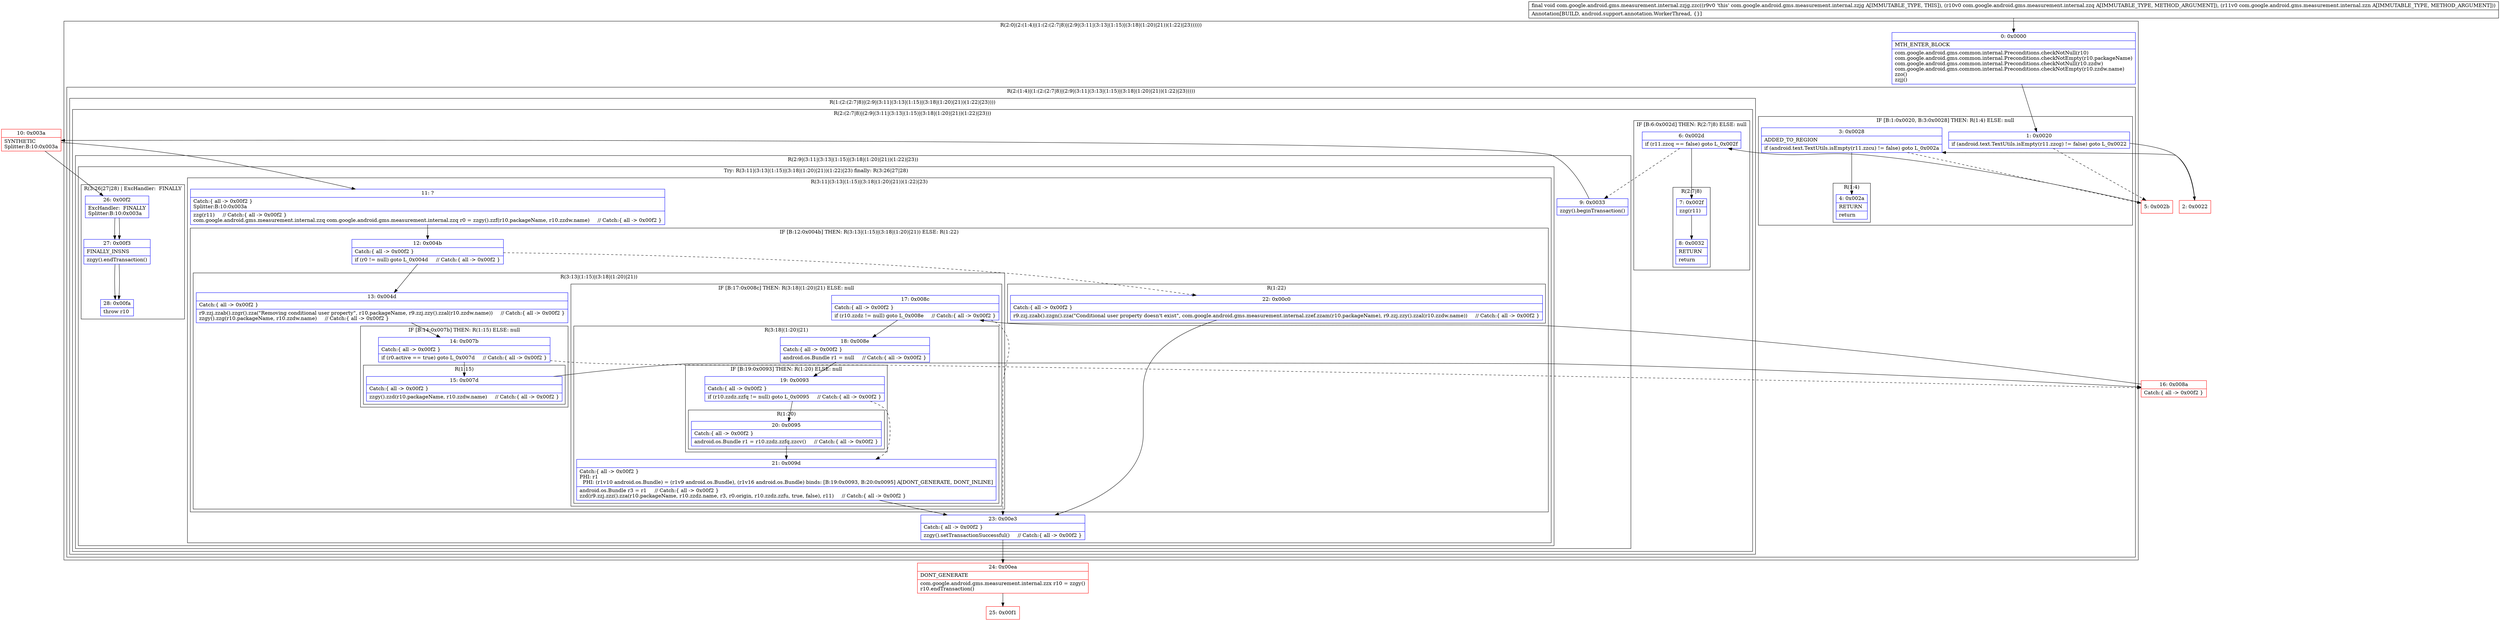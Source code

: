 digraph "CFG forcom.google.android.gms.measurement.internal.zzjg.zzc(Lcom\/google\/android\/gms\/measurement\/internal\/zzq;Lcom\/google\/android\/gms\/measurement\/internal\/zzn;)V" {
subgraph cluster_Region_702326802 {
label = "R(2:0|(2:(1:4)|(1:(2:(2:7|8)|(2:9|(3:11|(3:13|(1:15)|(3:18|(1:20)|21))(1:22)|23))))))";
node [shape=record,color=blue];
Node_0 [shape=record,label="{0\:\ 0x0000|MTH_ENTER_BLOCK\l|com.google.android.gms.common.internal.Preconditions.checkNotNull(r10)\lcom.google.android.gms.common.internal.Preconditions.checkNotEmpty(r10.packageName)\lcom.google.android.gms.common.internal.Preconditions.checkNotNull(r10.zzdw)\lcom.google.android.gms.common.internal.Preconditions.checkNotEmpty(r10.zzdw.name)\lzzo()\lzzjj()\l}"];
subgraph cluster_Region_1000700387 {
label = "R(2:(1:4)|(1:(2:(2:7|8)|(2:9|(3:11|(3:13|(1:15)|(3:18|(1:20)|21))(1:22)|23)))))";
node [shape=record,color=blue];
subgraph cluster_IfRegion_1171767756 {
label = "IF [B:1:0x0020, B:3:0x0028] THEN: R(1:4) ELSE: null";
node [shape=record,color=blue];
Node_1 [shape=record,label="{1\:\ 0x0020|if (android.text.TextUtils.isEmpty(r11.zzcg) != false) goto L_0x0022\l}"];
Node_3 [shape=record,label="{3\:\ 0x0028|ADDED_TO_REGION\l|if (android.text.TextUtils.isEmpty(r11.zzcu) != false) goto L_0x002a\l}"];
subgraph cluster_Region_1287474034 {
label = "R(1:4)";
node [shape=record,color=blue];
Node_4 [shape=record,label="{4\:\ 0x002a|RETURN\l|return\l}"];
}
}
subgraph cluster_Region_7206607 {
label = "R(1:(2:(2:7|8)|(2:9|(3:11|(3:13|(1:15)|(3:18|(1:20)|21))(1:22)|23))))";
node [shape=record,color=blue];
subgraph cluster_Region_270003520 {
label = "R(2:(2:7|8)|(2:9|(3:11|(3:13|(1:15)|(3:18|(1:20)|21))(1:22)|23)))";
node [shape=record,color=blue];
subgraph cluster_IfRegion_1807058735 {
label = "IF [B:6:0x002d] THEN: R(2:7|8) ELSE: null";
node [shape=record,color=blue];
Node_6 [shape=record,label="{6\:\ 0x002d|if (r11.zzcq == false) goto L_0x002f\l}"];
subgraph cluster_Region_1299556336 {
label = "R(2:7|8)";
node [shape=record,color=blue];
Node_7 [shape=record,label="{7\:\ 0x002f|zzg(r11)\l}"];
Node_8 [shape=record,label="{8\:\ 0x0032|RETURN\l|return\l}"];
}
}
subgraph cluster_Region_574745375 {
label = "R(2:9|(3:11|(3:13|(1:15)|(3:18|(1:20)|21))(1:22)|23))";
node [shape=record,color=blue];
Node_9 [shape=record,label="{9\:\ 0x0033|zzgy().beginTransaction()\l}"];
subgraph cluster_TryCatchRegion_219381754 {
label = "Try: R(3:11|(3:13|(1:15)|(3:18|(1:20)|21))(1:22)|23) finally: R(3:26|27|28)";
node [shape=record,color=blue];
subgraph cluster_Region_232561739 {
label = "R(3:11|(3:13|(1:15)|(3:18|(1:20)|21))(1:22)|23)";
node [shape=record,color=blue];
Node_11 [shape=record,label="{11\:\ ?|Catch:\{ all \-\> 0x00f2 \}\lSplitter:B:10:0x003a\l|zzg(r11)     \/\/ Catch:\{ all \-\> 0x00f2 \}\lcom.google.android.gms.measurement.internal.zzq com.google.android.gms.measurement.internal.zzq r0 = zzgy().zzf(r10.packageName, r10.zzdw.name)     \/\/ Catch:\{ all \-\> 0x00f2 \}\l}"];
subgraph cluster_IfRegion_1960311315 {
label = "IF [B:12:0x004b] THEN: R(3:13|(1:15)|(3:18|(1:20)|21)) ELSE: R(1:22)";
node [shape=record,color=blue];
Node_12 [shape=record,label="{12\:\ 0x004b|Catch:\{ all \-\> 0x00f2 \}\l|if (r0 != null) goto L_0x004d     \/\/ Catch:\{ all \-\> 0x00f2 \}\l}"];
subgraph cluster_Region_1255673224 {
label = "R(3:13|(1:15)|(3:18|(1:20)|21))";
node [shape=record,color=blue];
Node_13 [shape=record,label="{13\:\ 0x004d|Catch:\{ all \-\> 0x00f2 \}\l|r9.zzj.zzab().zzgr().zza(\"Removing conditional user property\", r10.packageName, r9.zzj.zzy().zzal(r10.zzdw.name))     \/\/ Catch:\{ all \-\> 0x00f2 \}\lzzgy().zzg(r10.packageName, r10.zzdw.name)     \/\/ Catch:\{ all \-\> 0x00f2 \}\l}"];
subgraph cluster_IfRegion_393360445 {
label = "IF [B:14:0x007b] THEN: R(1:15) ELSE: null";
node [shape=record,color=blue];
Node_14 [shape=record,label="{14\:\ 0x007b|Catch:\{ all \-\> 0x00f2 \}\l|if (r0.active == true) goto L_0x007d     \/\/ Catch:\{ all \-\> 0x00f2 \}\l}"];
subgraph cluster_Region_720529668 {
label = "R(1:15)";
node [shape=record,color=blue];
Node_15 [shape=record,label="{15\:\ 0x007d|Catch:\{ all \-\> 0x00f2 \}\l|zzgy().zzd(r10.packageName, r10.zzdw.name)     \/\/ Catch:\{ all \-\> 0x00f2 \}\l}"];
}
}
subgraph cluster_IfRegion_130442838 {
label = "IF [B:17:0x008c] THEN: R(3:18|(1:20)|21) ELSE: null";
node [shape=record,color=blue];
Node_17 [shape=record,label="{17\:\ 0x008c|Catch:\{ all \-\> 0x00f2 \}\l|if (r10.zzdz != null) goto L_0x008e     \/\/ Catch:\{ all \-\> 0x00f2 \}\l}"];
subgraph cluster_Region_17078950 {
label = "R(3:18|(1:20)|21)";
node [shape=record,color=blue];
Node_18 [shape=record,label="{18\:\ 0x008e|Catch:\{ all \-\> 0x00f2 \}\l|android.os.Bundle r1 = null     \/\/ Catch:\{ all \-\> 0x00f2 \}\l}"];
subgraph cluster_IfRegion_297543163 {
label = "IF [B:19:0x0093] THEN: R(1:20) ELSE: null";
node [shape=record,color=blue];
Node_19 [shape=record,label="{19\:\ 0x0093|Catch:\{ all \-\> 0x00f2 \}\l|if (r10.zzdz.zzfq != null) goto L_0x0095     \/\/ Catch:\{ all \-\> 0x00f2 \}\l}"];
subgraph cluster_Region_1758683145 {
label = "R(1:20)";
node [shape=record,color=blue];
Node_20 [shape=record,label="{20\:\ 0x0095|Catch:\{ all \-\> 0x00f2 \}\l|android.os.Bundle r1 = r10.zzdz.zzfq.zzcv()     \/\/ Catch:\{ all \-\> 0x00f2 \}\l}"];
}
}
Node_21 [shape=record,label="{21\:\ 0x009d|Catch:\{ all \-\> 0x00f2 \}\lPHI: r1 \l  PHI: (r1v10 android.os.Bundle) = (r1v9 android.os.Bundle), (r1v16 android.os.Bundle) binds: [B:19:0x0093, B:20:0x0095] A[DONT_GENERATE, DONT_INLINE]\l|android.os.Bundle r3 = r1     \/\/ Catch:\{ all \-\> 0x00f2 \}\lzzd(r9.zzj.zzz().zza(r10.packageName, r10.zzdz.name, r3, r0.origin, r10.zzdz.zzfu, true, false), r11)     \/\/ Catch:\{ all \-\> 0x00f2 \}\l}"];
}
}
}
subgraph cluster_Region_461557257 {
label = "R(1:22)";
node [shape=record,color=blue];
Node_22 [shape=record,label="{22\:\ 0x00c0|Catch:\{ all \-\> 0x00f2 \}\l|r9.zzj.zzab().zzgn().zza(\"Conditional user property doesn't exist\", com.google.android.gms.measurement.internal.zzef.zzam(r10.packageName), r9.zzj.zzy().zzal(r10.zzdw.name))     \/\/ Catch:\{ all \-\> 0x00f2 \}\l}"];
}
}
Node_23 [shape=record,label="{23\:\ 0x00e3|Catch:\{ all \-\> 0x00f2 \}\l|zzgy().setTransactionSuccessful()     \/\/ Catch:\{ all \-\> 0x00f2 \}\l}"];
}
subgraph cluster_Region_578895412 {
label = "R(3:26|27|28) | ExcHandler:  FINALLY\l";
node [shape=record,color=blue];
Node_26 [shape=record,label="{26\:\ 0x00f2|ExcHandler:  FINALLY\lSplitter:B:10:0x003a\l}"];
Node_27 [shape=record,label="{27\:\ 0x00f3|FINALLY_INSNS\l|zzgy().endTransaction()\l}"];
Node_28 [shape=record,label="{28\:\ 0x00fa|throw r10\l}"];
}
}
}
}
}
}
}
subgraph cluster_Region_578895412 {
label = "R(3:26|27|28) | ExcHandler:  FINALLY\l";
node [shape=record,color=blue];
Node_26 [shape=record,label="{26\:\ 0x00f2|ExcHandler:  FINALLY\lSplitter:B:10:0x003a\l}"];
Node_27 [shape=record,label="{27\:\ 0x00f3|FINALLY_INSNS\l|zzgy().endTransaction()\l}"];
Node_28 [shape=record,label="{28\:\ 0x00fa|throw r10\l}"];
}
Node_2 [shape=record,color=red,label="{2\:\ 0x0022}"];
Node_5 [shape=record,color=red,label="{5\:\ 0x002b}"];
Node_10 [shape=record,color=red,label="{10\:\ 0x003a|SYNTHETIC\lSplitter:B:10:0x003a\l}"];
Node_16 [shape=record,color=red,label="{16\:\ 0x008a|Catch:\{ all \-\> 0x00f2 \}\l}"];
Node_24 [shape=record,color=red,label="{24\:\ 0x00ea|DONT_GENERATE\l|com.google.android.gms.measurement.internal.zzx r10 = zzgy()\lr10.endTransaction()\l}"];
Node_25 [shape=record,color=red,label="{25\:\ 0x00f1}"];
MethodNode[shape=record,label="{final void com.google.android.gms.measurement.internal.zzjg.zzc((r9v0 'this' com.google.android.gms.measurement.internal.zzjg A[IMMUTABLE_TYPE, THIS]), (r10v0 com.google.android.gms.measurement.internal.zzq A[IMMUTABLE_TYPE, METHOD_ARGUMENT]), (r11v0 com.google.android.gms.measurement.internal.zzn A[IMMUTABLE_TYPE, METHOD_ARGUMENT]))  | Annotation[BUILD, android.support.annotation.WorkerThread, \{\}]\l}"];
MethodNode -> Node_0;
Node_0 -> Node_1;
Node_1 -> Node_2;
Node_1 -> Node_5[style=dashed];
Node_3 -> Node_4;
Node_3 -> Node_5[style=dashed];
Node_6 -> Node_7;
Node_6 -> Node_9[style=dashed];
Node_7 -> Node_8;
Node_9 -> Node_10;
Node_11 -> Node_12;
Node_12 -> Node_13;
Node_12 -> Node_22[style=dashed];
Node_13 -> Node_14;
Node_14 -> Node_15;
Node_14 -> Node_16[style=dashed];
Node_15 -> Node_16;
Node_17 -> Node_18;
Node_17 -> Node_23[style=dashed];
Node_18 -> Node_19;
Node_19 -> Node_20;
Node_19 -> Node_21[style=dashed];
Node_20 -> Node_21;
Node_21 -> Node_23;
Node_22 -> Node_23;
Node_23 -> Node_24;
Node_26 -> Node_27;
Node_27 -> Node_28;
Node_26 -> Node_27;
Node_27 -> Node_28;
Node_2 -> Node_3;
Node_5 -> Node_6;
Node_10 -> Node_11;
Node_10 -> Node_26;
Node_16 -> Node_17;
Node_24 -> Node_25;
}


